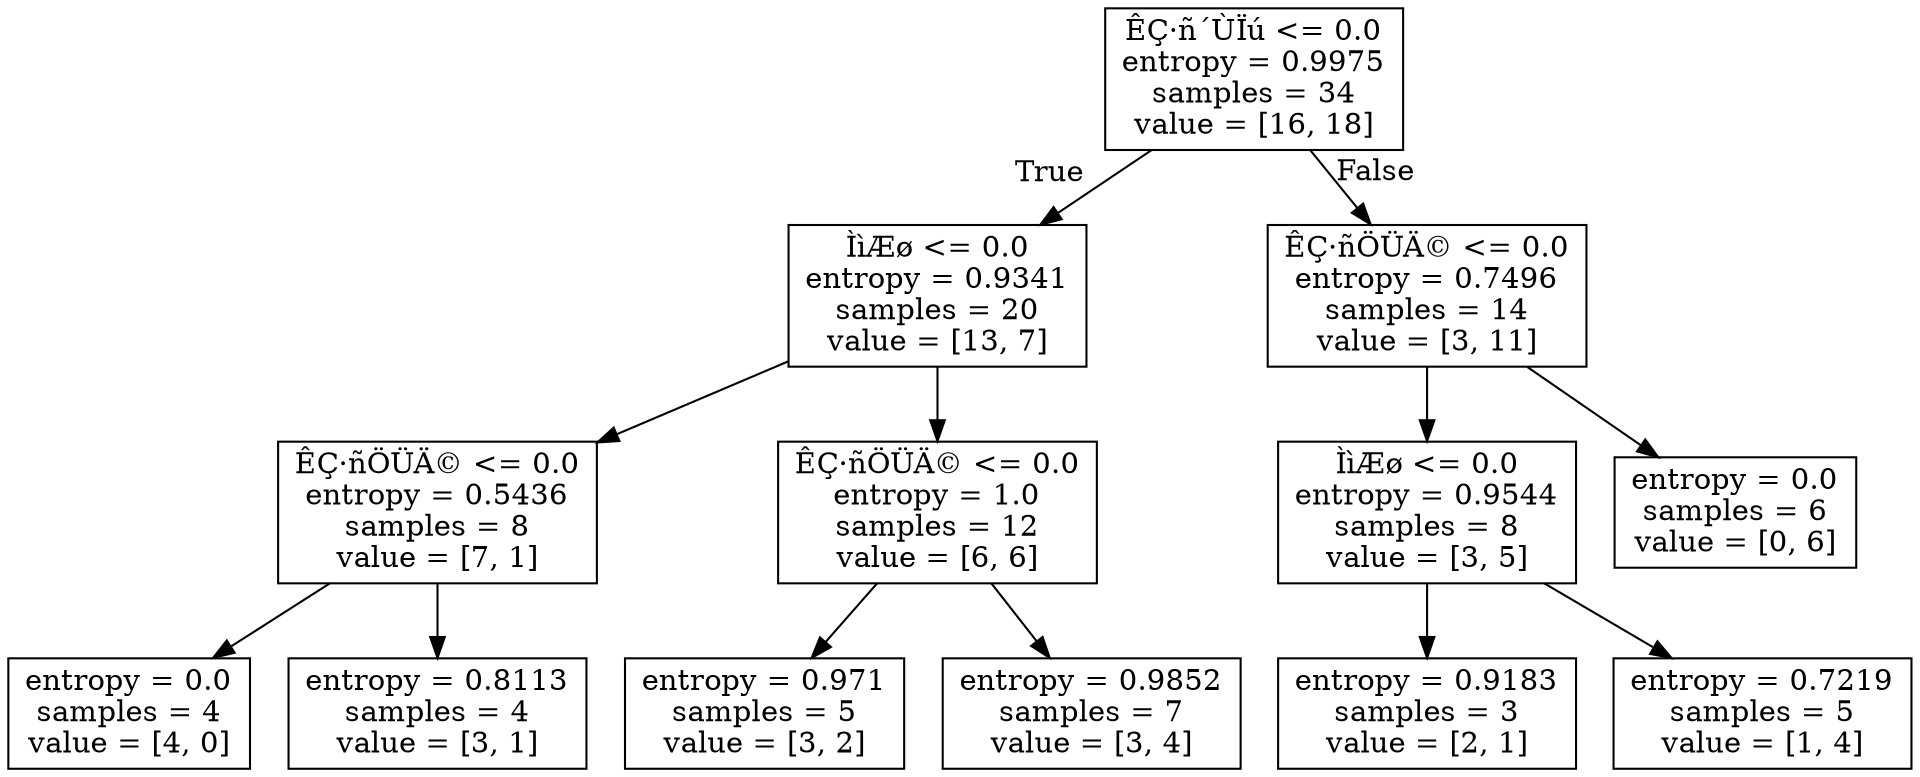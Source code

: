 digraph Tree {
node [shape=box] ;
0 [label="ÊÇ·ñ´ÙÏú <= 0.0\nentropy = 0.9975\nsamples = 34\nvalue = [16, 18]"] ;
1 [label="ÌìÆø <= 0.0\nentropy = 0.9341\nsamples = 20\nvalue = [13, 7]"] ;
0 -> 1 [labeldistance=2.5, labelangle=45, headlabel="True"] ;
2 [label="ÊÇ·ñÖÜÄ© <= 0.0\nentropy = 0.5436\nsamples = 8\nvalue = [7, 1]"] ;
1 -> 2 ;
3 [label="entropy = 0.0\nsamples = 4\nvalue = [4, 0]"] ;
2 -> 3 ;
4 [label="entropy = 0.8113\nsamples = 4\nvalue = [3, 1]"] ;
2 -> 4 ;
5 [label="ÊÇ·ñÖÜÄ© <= 0.0\nentropy = 1.0\nsamples = 12\nvalue = [6, 6]"] ;
1 -> 5 ;
6 [label="entropy = 0.971\nsamples = 5\nvalue = [3, 2]"] ;
5 -> 6 ;
7 [label="entropy = 0.9852\nsamples = 7\nvalue = [3, 4]"] ;
5 -> 7 ;
8 [label="ÊÇ·ñÖÜÄ© <= 0.0\nentropy = 0.7496\nsamples = 14\nvalue = [3, 11]"] ;
0 -> 8 [labeldistance=2.5, labelangle=-45, headlabel="False"] ;
9 [label="ÌìÆø <= 0.0\nentropy = 0.9544\nsamples = 8\nvalue = [3, 5]"] ;
8 -> 9 ;
10 [label="entropy = 0.9183\nsamples = 3\nvalue = [2, 1]"] ;
9 -> 10 ;
11 [label="entropy = 0.7219\nsamples = 5\nvalue = [1, 4]"] ;
9 -> 11 ;
12 [label="entropy = 0.0\nsamples = 6\nvalue = [0, 6]"] ;
8 -> 12 ;
}